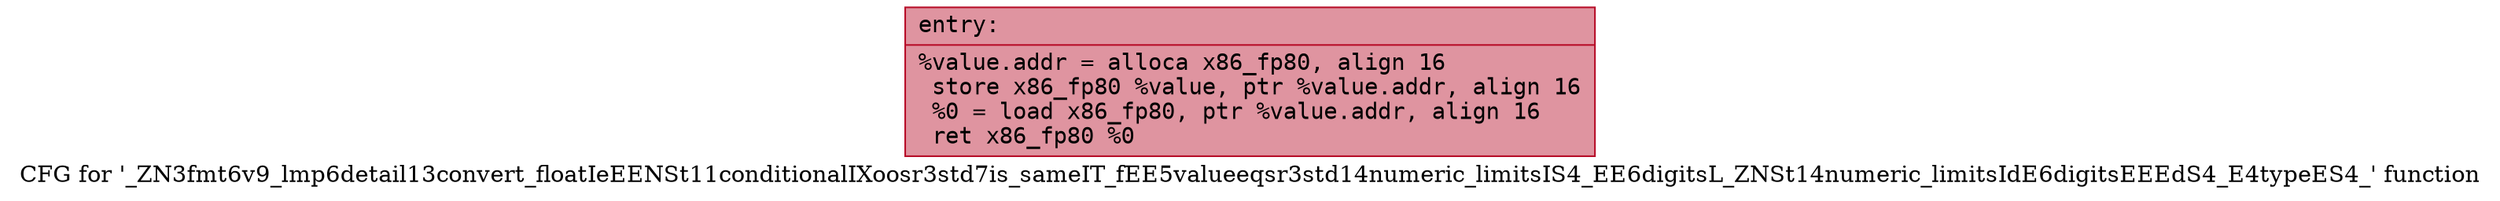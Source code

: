 digraph "CFG for '_ZN3fmt6v9_lmp6detail13convert_floatIeEENSt11conditionalIXoosr3std7is_sameIT_fEE5valueeqsr3std14numeric_limitsIS4_EE6digitsL_ZNSt14numeric_limitsIdE6digitsEEEdS4_E4typeES4_' function" {
	label="CFG for '_ZN3fmt6v9_lmp6detail13convert_floatIeEENSt11conditionalIXoosr3std7is_sameIT_fEE5valueeqsr3std14numeric_limitsIS4_EE6digitsL_ZNSt14numeric_limitsIdE6digitsEEEdS4_E4typeES4_' function";

	Node0x55fec32fdfe0 [shape=record,color="#b70d28ff", style=filled, fillcolor="#b70d2870" fontname="Courier",label="{entry:\l|  %value.addr = alloca x86_fp80, align 16\l  store x86_fp80 %value, ptr %value.addr, align 16\l  %0 = load x86_fp80, ptr %value.addr, align 16\l  ret x86_fp80 %0\l}"];
}
